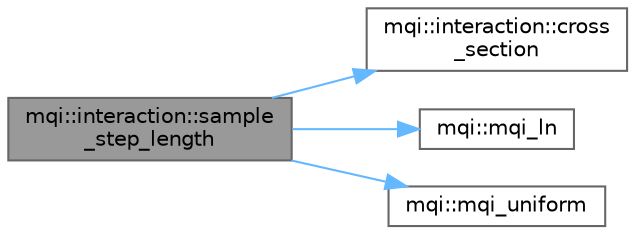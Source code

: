 digraph "mqi::interaction::sample_step_length"
{
 // LATEX_PDF_SIZE
  bgcolor="transparent";
  edge [fontname=Helvetica,fontsize=10,labelfontname=Helvetica,labelfontsize=10];
  node [fontname=Helvetica,fontsize=10,shape=box,height=0.2,width=0.4];
  rankdir="LR";
  Node1 [id="Node000001",label="mqi::interaction::sample\l_step_length",height=0.2,width=0.4,color="gray40", fillcolor="grey60", style="filled", fontcolor="black",tooltip="Samples a step length based on the interaction's cross-section."];
  Node1 -> Node2 [id="edge1_Node000001_Node000002",color="steelblue1",style="solid",tooltip=" "];
  Node2 [id="Node000002",label="mqi::interaction::cross\l_section",height=0.2,width=0.4,color="grey40", fillcolor="white", style="filled",URL="$classmqi_1_1interaction.html#a6f5d0b9faa506ced6fbcd3d47f5a98c8",tooltip="Pure virtual function to calculate the microscopic cross-section for the interaction."];
  Node1 -> Node3 [id="edge2_Node000001_Node000003",color="steelblue1",style="solid",tooltip=" "];
  Node3 [id="Node000003",label="mqi::mqi_ln",height=0.2,width=0.4,color="grey40", fillcolor="white", style="filled",URL="$namespacemqi.html#a928e9aad476d317ed55705abdda86d97",tooltip="Calculates the natural logarithm. Wrapper for log (double) or logf (float)."];
  Node1 -> Node4 [id="edge3_Node000001_Node000004",color="steelblue1",style="solid",tooltip=" "];
  Node4 [id="Node000004",label="mqi::mqi_uniform",height=0.2,width=0.4,color="grey40", fillcolor="white", style="filled",URL="$namespacemqi.html#add466ef65529d5cbcb7b8a1ee9b32778",tooltip="Generates a uniformly distributed random number in [0, 1)."];
}
